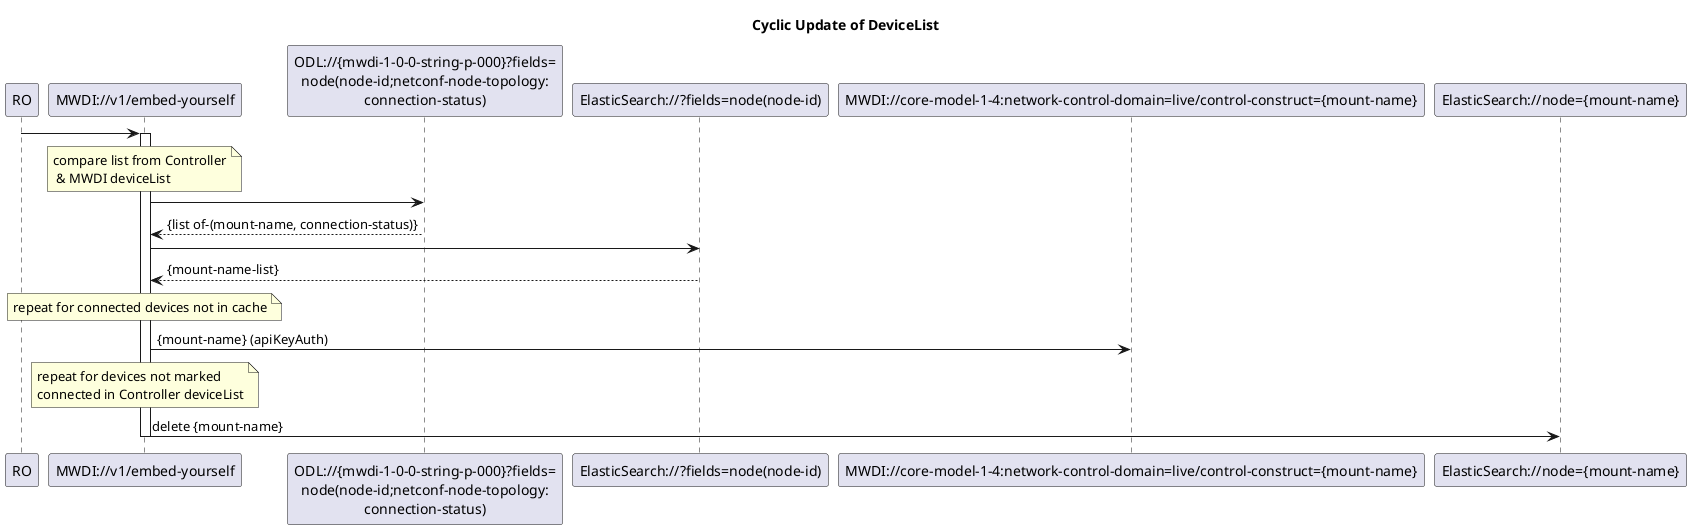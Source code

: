 @startuml 00x_CyclicOperationBasedDeviceListSync
skinparam responseMessageBelowArrow true

title  Cyclic Update of DeviceList

participant "RO" as ro
participant "MWDI://v1/embed-yourself" as mwdi
participant "ODL://{mwdi-1-0-0-string-p-000}?fields=\nnode(node-id;netconf-node-topology:\nconnection-status)" as odlConnectionStatus
participant "ElasticSearch://?fields=node(node-id)" as ConnectedDeviceList
participant "MWDI://core-model-1-4:network-control-domain=live/control-construct={mount-name}" as ControlConstruct
participant "ElasticSearch://node={mount-name}" as es

ro -> mwdi
activate mwdi

note over mwdi: compare list from Controller\n & MWDI deviceList
'get deviceList from Controller
mwdi -> odlConnectionStatus
odlConnectionStatus --> mwdi: {list of-(mount-name, connection-status)}

'get MWDI deviceList from ElasticSearch
mwdi -> ConnectedDeviceList
ConnectedDeviceList --> mwdi: {mount-name-list}

note over mwdi: repeat for connected devices not in cache
mwdi -> ControlConstruct: {mount-name} (apiKeyAuth)

note over mwdi: repeat for devices not marked \nconnected in Controller deviceList
mwdi -> es: delete {mount-name}
deactivate mwdi

@enduml
